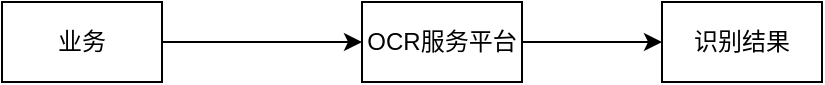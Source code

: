 <mxfile version="28.1.0">
  <diagram name="第 1 页" id="JWkNfUhZ4q-SpXtHrWHE">
    <mxGraphModel dx="1205" dy="666" grid="1" gridSize="10" guides="1" tooltips="1" connect="1" arrows="1" fold="1" page="1" pageScale="1" pageWidth="827" pageHeight="1169" math="0" shadow="0">
      <root>
        <mxCell id="0" />
        <mxCell id="1" parent="0" />
        <mxCell id="yCbs13ZdYzkv89qAjfAe-3" style="edgeStyle=orthogonalEdgeStyle;rounded=0;orthogonalLoop=1;jettySize=auto;html=1;exitX=1;exitY=0.5;exitDx=0;exitDy=0;entryX=0;entryY=0.5;entryDx=0;entryDy=0;" edge="1" parent="1" source="yCbs13ZdYzkv89qAjfAe-1" target="yCbs13ZdYzkv89qAjfAe-2">
          <mxGeometry relative="1" as="geometry" />
        </mxCell>
        <mxCell id="yCbs13ZdYzkv89qAjfAe-1" value="业务" style="rounded=0;whiteSpace=wrap;html=1;" vertex="1" parent="1">
          <mxGeometry x="200" y="150" width="80" height="40" as="geometry" />
        </mxCell>
        <mxCell id="yCbs13ZdYzkv89qAjfAe-8" style="edgeStyle=orthogonalEdgeStyle;rounded=0;orthogonalLoop=1;jettySize=auto;html=1;exitX=1;exitY=0.5;exitDx=0;exitDy=0;entryX=0;entryY=0.5;entryDx=0;entryDy=0;" edge="1" parent="1" source="yCbs13ZdYzkv89qAjfAe-2" target="yCbs13ZdYzkv89qAjfAe-7">
          <mxGeometry relative="1" as="geometry" />
        </mxCell>
        <mxCell id="yCbs13ZdYzkv89qAjfAe-2" value="OCR服务平台" style="rounded=0;whiteSpace=wrap;html=1;" vertex="1" parent="1">
          <mxGeometry x="380" y="150" width="80" height="40" as="geometry" />
        </mxCell>
        <mxCell id="yCbs13ZdYzkv89qAjfAe-7" value="识别结果" style="rounded=0;whiteSpace=wrap;html=1;" vertex="1" parent="1">
          <mxGeometry x="530" y="150" width="80" height="40" as="geometry" />
        </mxCell>
      </root>
    </mxGraphModel>
  </diagram>
</mxfile>

